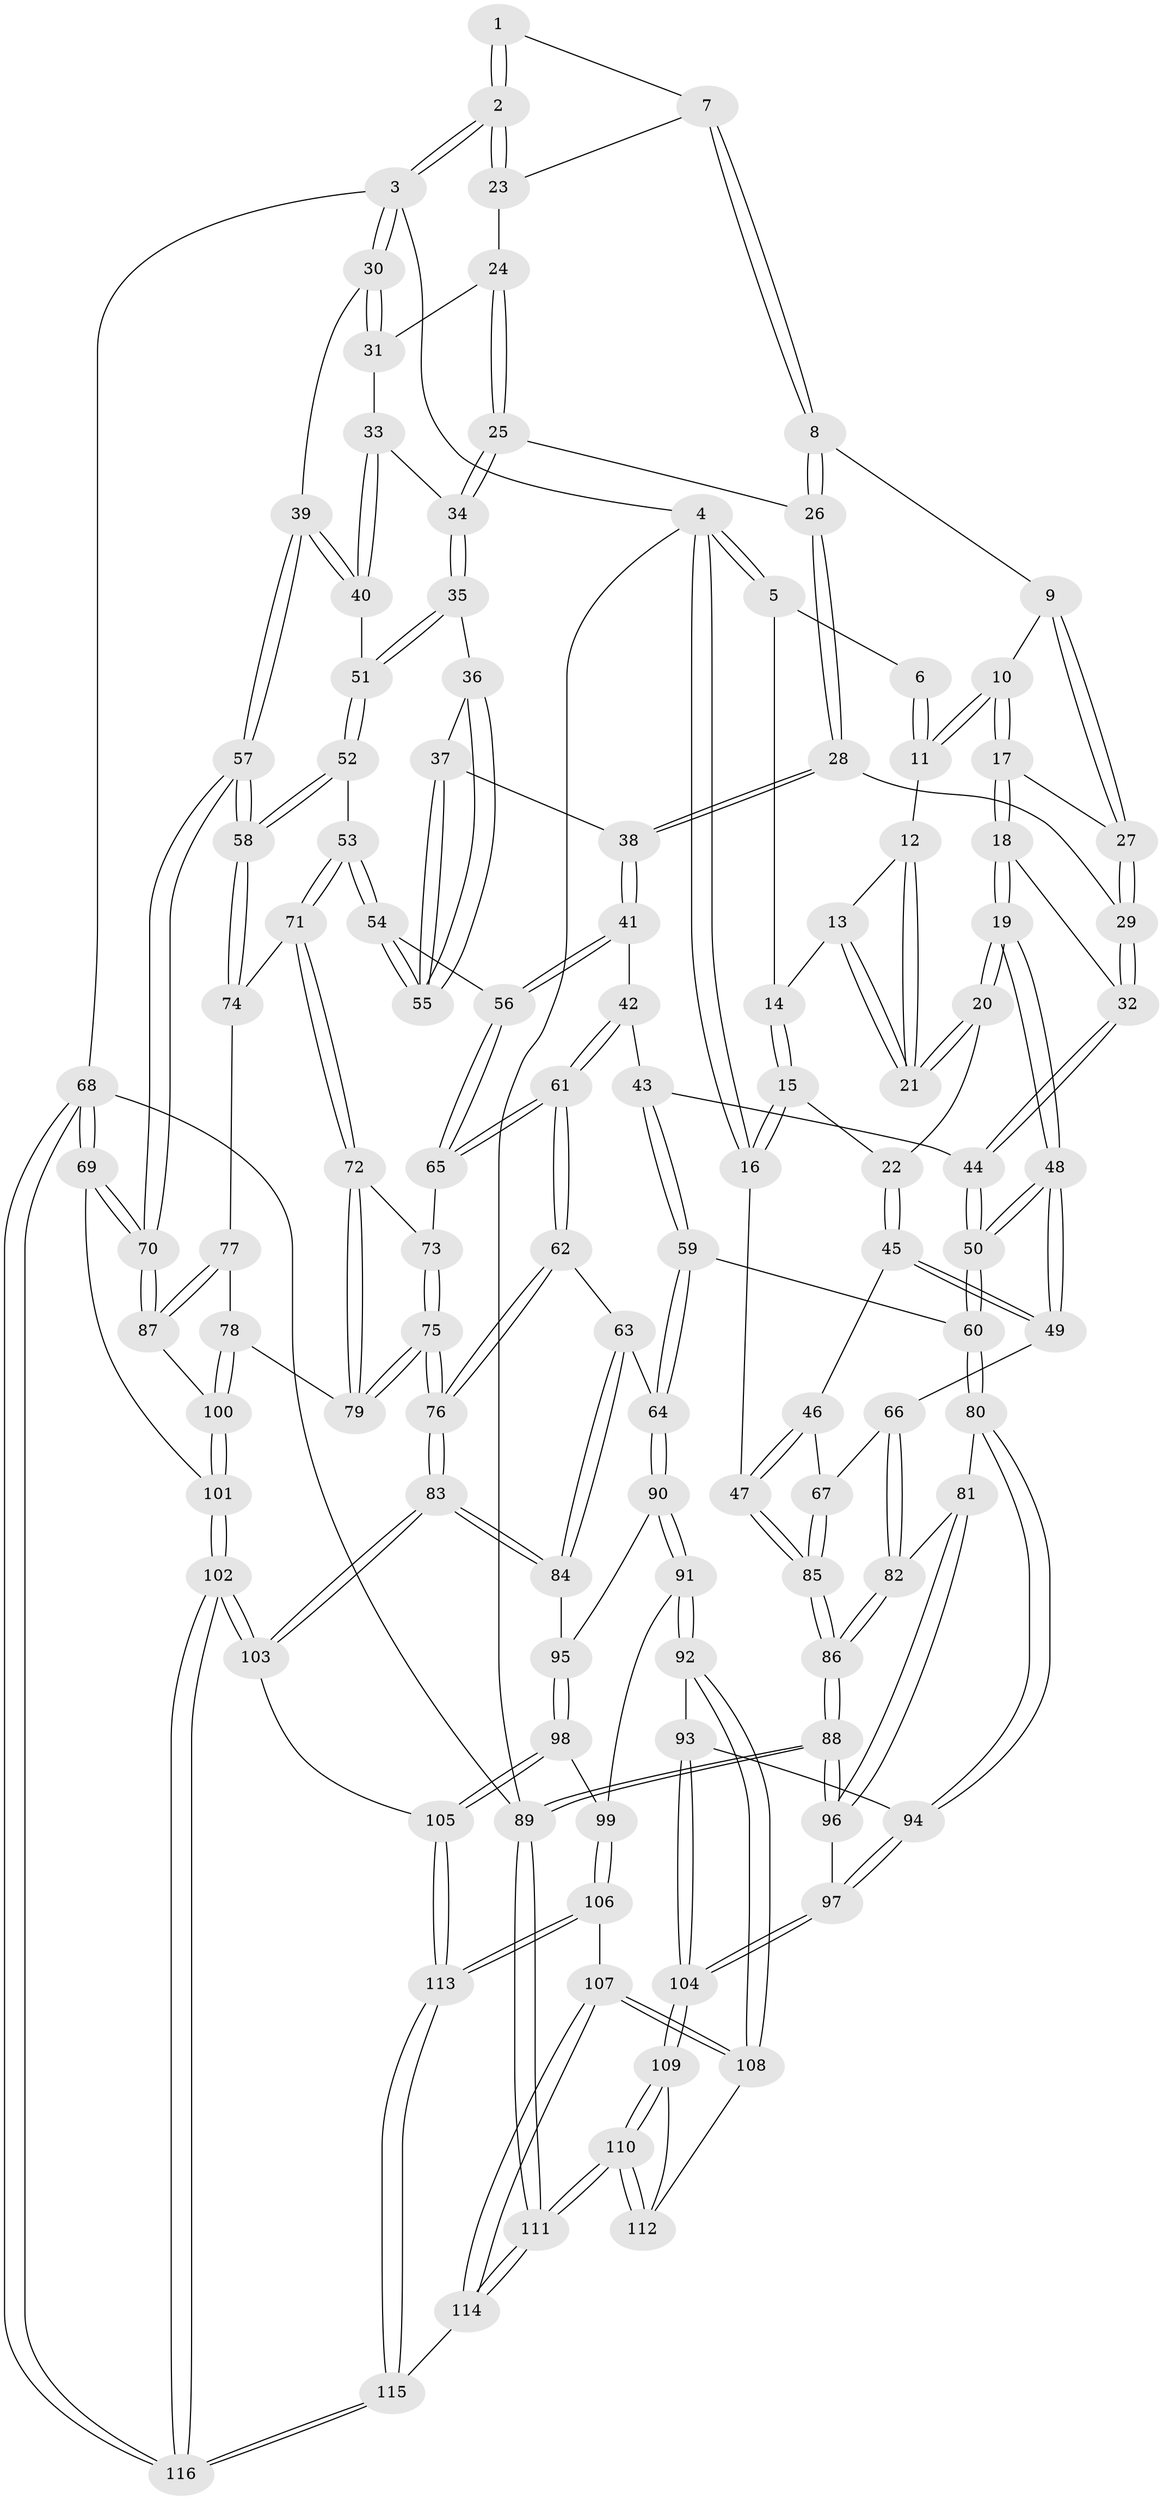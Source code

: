 // Generated by graph-tools (version 1.1) at 2025/00/03/09/25 05:00:03]
// undirected, 116 vertices, 287 edges
graph export_dot {
graph [start="1"]
  node [color=gray90,style=filled];
  1 [pos="+0.5647609261641064+0"];
  2 [pos="+1+0"];
  3 [pos="+1+0"];
  4 [pos="+0+0"];
  5 [pos="+0.1616178132638318+0"];
  6 [pos="+0.32524189591840086+0"];
  7 [pos="+0.5743795124667851+0.054643205601318134"];
  8 [pos="+0.5424596119878335+0.12379425672483337"];
  9 [pos="+0.5192691596940854+0.13254154337348473"];
  10 [pos="+0.42414859572710056+0.132912614344601"];
  11 [pos="+0.35924731395262194+0.06317615576567719"];
  12 [pos="+0.3478871115488802+0.07205789163420069"];
  13 [pos="+0.24928599235083726+0.1024116041358623"];
  14 [pos="+0.16682495400967282+0"];
  15 [pos="+0.08645786335819285+0.2544458745679008"];
  16 [pos="+0+0.2530693372449467"];
  17 [pos="+0.35691578413767416+0.22371075323007847"];
  18 [pos="+0.2776645723583743+0.28693600283278214"];
  19 [pos="+0.24575480810434844+0.28665876929614137"];
  20 [pos="+0.23656216528175883+0.280842303851374"];
  21 [pos="+0.24442521750101656+0.24573608477363199"];
  22 [pos="+0.09241085764334536+0.2571405066756249"];
  23 [pos="+0.782502644030393+0.1231833815936483"];
  24 [pos="+0.7779360767289298+0.14901024830564083"];
  25 [pos="+0.685564718302784+0.25485305714774503"];
  26 [pos="+0.6239742663194845+0.24756699241047"];
  27 [pos="+0.4734522676480021+0.24983517796653656"];
  28 [pos="+0.5583344419419077+0.3297196524647219"];
  29 [pos="+0.4827521115607824+0.3156281780491283"];
  30 [pos="+1+0"];
  31 [pos="+0.8597607632917548+0.25399314686834634"];
  32 [pos="+0.39746400810575744+0.3562354266311717"];
  33 [pos="+0.8588488491312409+0.3137069951660169"];
  34 [pos="+0.7560122796031099+0.36381717777928113"];
  35 [pos="+0.7536459575614447+0.37413170356256364"];
  36 [pos="+0.7524870874375529+0.3752842377540235"];
  37 [pos="+0.5937083519828396+0.42406083103539116"];
  38 [pos="+0.580953767737032+0.42355054487029176"];
  39 [pos="+1+0.32552427449875526"];
  40 [pos="+0.9905612305791477+0.37598763180838396"];
  41 [pos="+0.5425617115357289+0.4745665800175683"];
  42 [pos="+0.5139456651726764+0.4999568541226041"];
  43 [pos="+0.5099860738490529+0.4994138061152586"];
  44 [pos="+0.41620047528919024+0.42481219544320087"];
  45 [pos="+0.11434882830257259+0.5277192002535822"];
  46 [pos="+0.10619327773688864+0.5288461247087908"];
  47 [pos="+0+0.5437157592700343"];
  48 [pos="+0.24144520578673+0.5683953010130701"];
  49 [pos="+0.23477315020721903+0.5686343406019724"];
  50 [pos="+0.24845952503336088+0.5726159734429735"];
  51 [pos="+0.8766183796553664+0.504325714803137"];
  52 [pos="+0.8745200290277683+0.5220080147085321"];
  53 [pos="+0.804029204285548+0.5875589310757988"];
  54 [pos="+0.7139295490392802+0.5479560961680922"];
  55 [pos="+0.7106982022224682+0.5217043577043301"];
  56 [pos="+0.7029909990586853+0.5534368194450934"];
  57 [pos="+1+0.705105384215555"];
  58 [pos="+1+0.652439001923269"];
  59 [pos="+0.3064868729302146+0.6378196497538893"];
  60 [pos="+0.30599551254129254+0.6377566807117034"];
  61 [pos="+0.559103014192207+0.6096775571091314"];
  62 [pos="+0.5565348803085072+0.6138730344652535"];
  63 [pos="+0.5132893945793081+0.6633460535979974"];
  64 [pos="+0.4114851403262123+0.6940395101600384"];
  65 [pos="+0.6310144457420099+0.614490467946271"];
  66 [pos="+0.15232105293470008+0.645877127577481"];
  67 [pos="+0.06024448900602086+0.6881519973821149"];
  68 [pos="+1+1"];
  69 [pos="+1+0.7679838919922274"];
  70 [pos="+1+0.7419654460625266"];
  71 [pos="+0.8048401827311022+0.6000846811456186"];
  72 [pos="+0.7431055992950661+0.6910909306970413"];
  73 [pos="+0.640729884414648+0.6316174279202502"];
  74 [pos="+0.8298962041843541+0.6311862096617256"];
  75 [pos="+0.6520007192337495+0.7969866655670828"];
  76 [pos="+0.6446631028188737+0.8002372294764017"];
  77 [pos="+0.8718512197335443+0.7081354126959916"];
  78 [pos="+0.7517483841614174+0.7996346465334893"];
  79 [pos="+0.7301905879489228+0.7880600851419579"];
  80 [pos="+0.2679451567086668+0.73804292274115"];
  81 [pos="+0.18004067254046546+0.7692944721277492"];
  82 [pos="+0.1337102850304033+0.770531518056603"];
  83 [pos="+0.6162273112998947+0.8179818544662919"];
  84 [pos="+0.5863943753806201+0.8094803653734661"];
  85 [pos="+0+0.8554615940493632"];
  86 [pos="+0+0.9046753723281483"];
  87 [pos="+1+0.7623109458542401"];
  88 [pos="+0+0.9446035475748141"];
  89 [pos="+0+1"];
  90 [pos="+0.44830955272510814+0.8122391937666112"];
  91 [pos="+0.4184237483867841+0.8448940279346506"];
  92 [pos="+0.3654588012127178+0.8670434023298194"];
  93 [pos="+0.3284680578728144+0.8450675398974798"];
  94 [pos="+0.27544416473817107+0.7724298486147377"];
  95 [pos="+0.5035625376686685+0.8215759048861313"];
  96 [pos="+0.1901470266609167+0.8780515724042025"];
  97 [pos="+0.20938536695081375+0.8813365223633697"];
  98 [pos="+0.5039133435510019+0.9218414233579653"];
  99 [pos="+0.4359045506520189+0.8816607780154033"];
  100 [pos="+0.8179538483662049+0.8815022093264093"];
  101 [pos="+0.8184963811038356+0.998148964216361"];
  102 [pos="+0.7854929167139434+1"];
  103 [pos="+0.6147668545974262+0.9239263451379736"];
  104 [pos="+0.237425320756831+0.9113917779357551"];
  105 [pos="+0.5132929888301117+0.9530631240408669"];
  106 [pos="+0.4518369598775141+0.9514971699046586"];
  107 [pos="+0.3678535046650088+0.9461663598535415"];
  108 [pos="+0.3583179603900737+0.9058795778886729"];
  109 [pos="+0.2413005038877026+0.9245432066209427"];
  110 [pos="+0.21519269629834853+1"];
  111 [pos="+0.20372656369560205+1"];
  112 [pos="+0.3122439279205003+0.9227395189556062"];
  113 [pos="+0.48634650275922375+0.9819191430380462"];
  114 [pos="+0.2915689226856878+1"];
  115 [pos="+0.447439108690876+1"];
  116 [pos="+0.7983045473545543+1"];
  1 -- 2;
  1 -- 2;
  1 -- 7;
  2 -- 3;
  2 -- 3;
  2 -- 23;
  2 -- 23;
  3 -- 4;
  3 -- 30;
  3 -- 30;
  3 -- 68;
  4 -- 5;
  4 -- 5;
  4 -- 16;
  4 -- 16;
  4 -- 89;
  5 -- 6;
  5 -- 14;
  6 -- 11;
  6 -- 11;
  7 -- 8;
  7 -- 8;
  7 -- 23;
  8 -- 9;
  8 -- 26;
  8 -- 26;
  9 -- 10;
  9 -- 27;
  9 -- 27;
  10 -- 11;
  10 -- 11;
  10 -- 17;
  10 -- 17;
  11 -- 12;
  12 -- 13;
  12 -- 21;
  12 -- 21;
  13 -- 14;
  13 -- 21;
  13 -- 21;
  14 -- 15;
  14 -- 15;
  15 -- 16;
  15 -- 16;
  15 -- 22;
  16 -- 47;
  17 -- 18;
  17 -- 18;
  17 -- 27;
  18 -- 19;
  18 -- 19;
  18 -- 32;
  19 -- 20;
  19 -- 20;
  19 -- 48;
  19 -- 48;
  20 -- 21;
  20 -- 21;
  20 -- 22;
  22 -- 45;
  22 -- 45;
  23 -- 24;
  24 -- 25;
  24 -- 25;
  24 -- 31;
  25 -- 26;
  25 -- 34;
  25 -- 34;
  26 -- 28;
  26 -- 28;
  27 -- 29;
  27 -- 29;
  28 -- 29;
  28 -- 38;
  28 -- 38;
  29 -- 32;
  29 -- 32;
  30 -- 31;
  30 -- 31;
  30 -- 39;
  31 -- 33;
  32 -- 44;
  32 -- 44;
  33 -- 34;
  33 -- 40;
  33 -- 40;
  34 -- 35;
  34 -- 35;
  35 -- 36;
  35 -- 51;
  35 -- 51;
  36 -- 37;
  36 -- 55;
  36 -- 55;
  37 -- 38;
  37 -- 55;
  37 -- 55;
  38 -- 41;
  38 -- 41;
  39 -- 40;
  39 -- 40;
  39 -- 57;
  39 -- 57;
  40 -- 51;
  41 -- 42;
  41 -- 56;
  41 -- 56;
  42 -- 43;
  42 -- 61;
  42 -- 61;
  43 -- 44;
  43 -- 59;
  43 -- 59;
  44 -- 50;
  44 -- 50;
  45 -- 46;
  45 -- 49;
  45 -- 49;
  46 -- 47;
  46 -- 47;
  46 -- 67;
  47 -- 85;
  47 -- 85;
  48 -- 49;
  48 -- 49;
  48 -- 50;
  48 -- 50;
  49 -- 66;
  50 -- 60;
  50 -- 60;
  51 -- 52;
  51 -- 52;
  52 -- 53;
  52 -- 58;
  52 -- 58;
  53 -- 54;
  53 -- 54;
  53 -- 71;
  53 -- 71;
  54 -- 55;
  54 -- 55;
  54 -- 56;
  56 -- 65;
  56 -- 65;
  57 -- 58;
  57 -- 58;
  57 -- 70;
  57 -- 70;
  58 -- 74;
  58 -- 74;
  59 -- 60;
  59 -- 64;
  59 -- 64;
  60 -- 80;
  60 -- 80;
  61 -- 62;
  61 -- 62;
  61 -- 65;
  61 -- 65;
  62 -- 63;
  62 -- 76;
  62 -- 76;
  63 -- 64;
  63 -- 84;
  63 -- 84;
  64 -- 90;
  64 -- 90;
  65 -- 73;
  66 -- 67;
  66 -- 82;
  66 -- 82;
  67 -- 85;
  67 -- 85;
  68 -- 69;
  68 -- 69;
  68 -- 116;
  68 -- 116;
  68 -- 89;
  69 -- 70;
  69 -- 70;
  69 -- 101;
  70 -- 87;
  70 -- 87;
  71 -- 72;
  71 -- 72;
  71 -- 74;
  72 -- 73;
  72 -- 79;
  72 -- 79;
  73 -- 75;
  73 -- 75;
  74 -- 77;
  75 -- 76;
  75 -- 76;
  75 -- 79;
  75 -- 79;
  76 -- 83;
  76 -- 83;
  77 -- 78;
  77 -- 87;
  77 -- 87;
  78 -- 79;
  78 -- 100;
  78 -- 100;
  80 -- 81;
  80 -- 94;
  80 -- 94;
  81 -- 82;
  81 -- 96;
  81 -- 96;
  82 -- 86;
  82 -- 86;
  83 -- 84;
  83 -- 84;
  83 -- 103;
  83 -- 103;
  84 -- 95;
  85 -- 86;
  85 -- 86;
  86 -- 88;
  86 -- 88;
  87 -- 100;
  88 -- 89;
  88 -- 89;
  88 -- 96;
  88 -- 96;
  89 -- 111;
  89 -- 111;
  90 -- 91;
  90 -- 91;
  90 -- 95;
  91 -- 92;
  91 -- 92;
  91 -- 99;
  92 -- 93;
  92 -- 108;
  92 -- 108;
  93 -- 94;
  93 -- 104;
  93 -- 104;
  94 -- 97;
  94 -- 97;
  95 -- 98;
  95 -- 98;
  96 -- 97;
  97 -- 104;
  97 -- 104;
  98 -- 99;
  98 -- 105;
  98 -- 105;
  99 -- 106;
  99 -- 106;
  100 -- 101;
  100 -- 101;
  101 -- 102;
  101 -- 102;
  102 -- 103;
  102 -- 103;
  102 -- 116;
  102 -- 116;
  103 -- 105;
  104 -- 109;
  104 -- 109;
  105 -- 113;
  105 -- 113;
  106 -- 107;
  106 -- 113;
  106 -- 113;
  107 -- 108;
  107 -- 108;
  107 -- 114;
  107 -- 114;
  108 -- 112;
  109 -- 110;
  109 -- 110;
  109 -- 112;
  110 -- 111;
  110 -- 111;
  110 -- 112;
  110 -- 112;
  111 -- 114;
  111 -- 114;
  113 -- 115;
  113 -- 115;
  114 -- 115;
  115 -- 116;
  115 -- 116;
}
